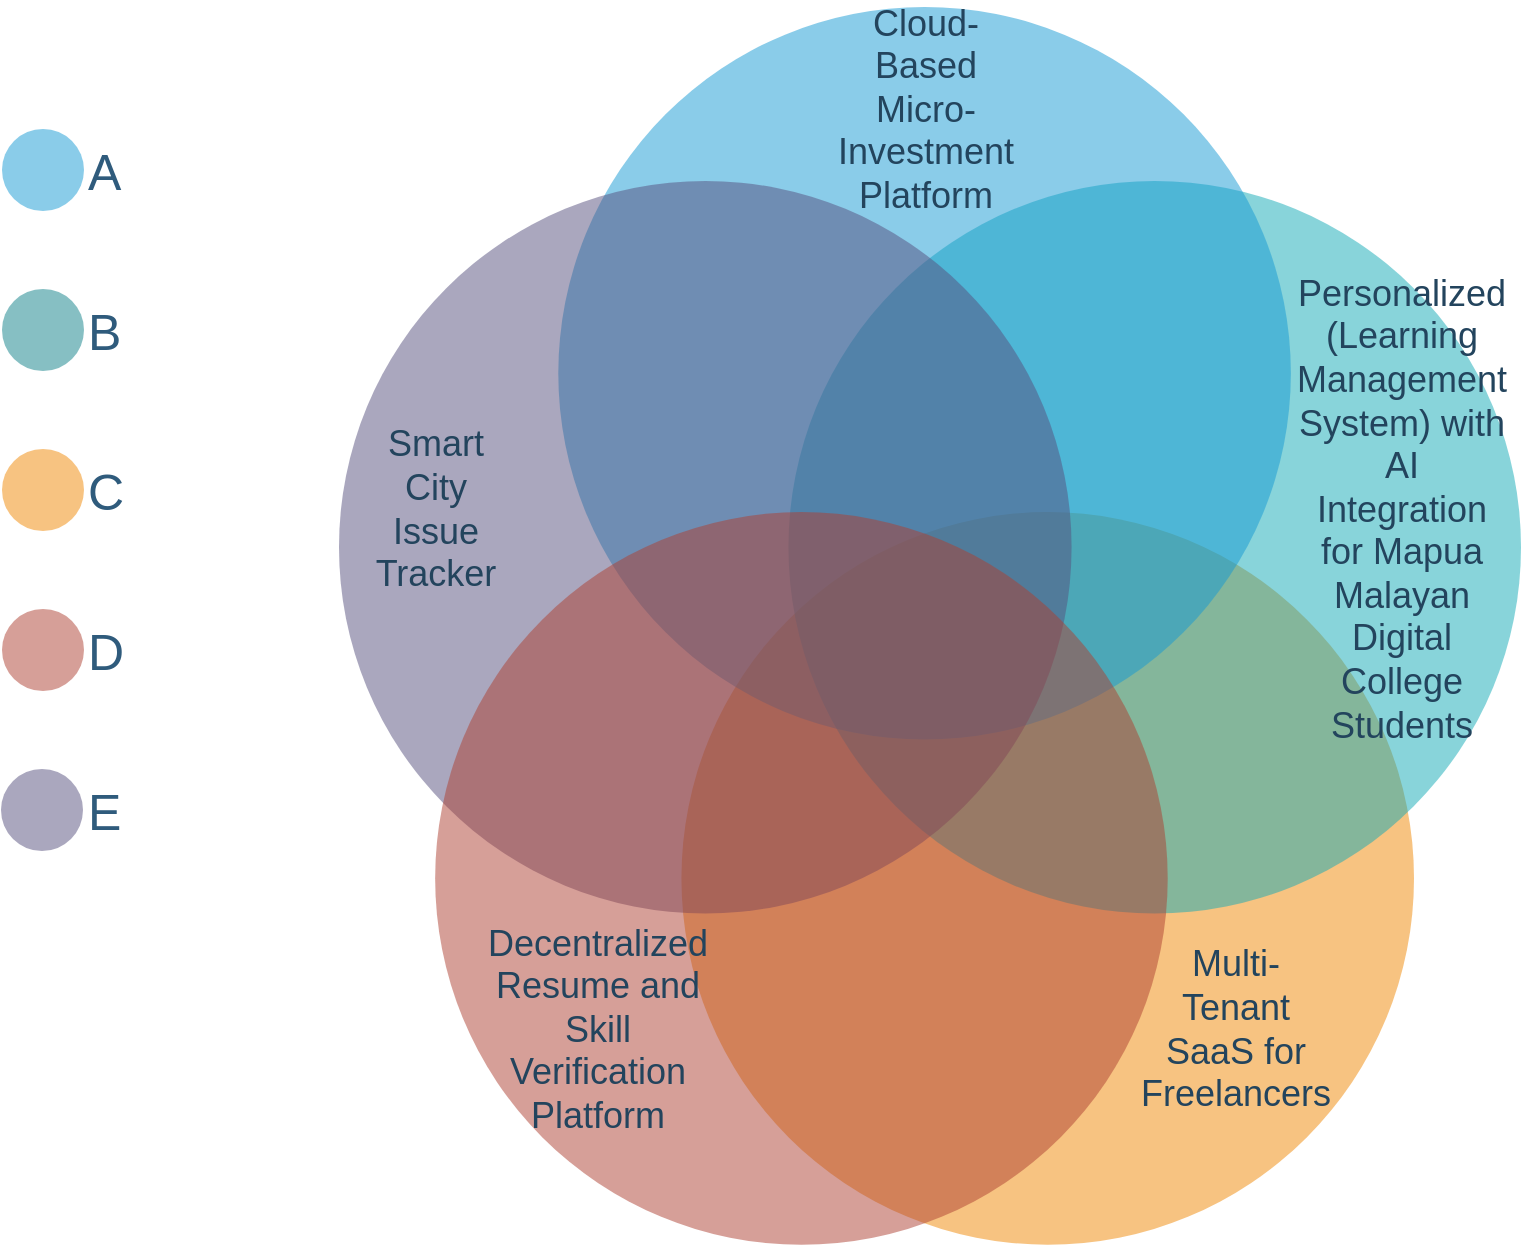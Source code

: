 <mxfile version="26.2.13" pages="2">
  <diagram id="3228e29e-7158-1315-38df-8450db1d8a1d" name="Brainstorm (With Fav Stack)">
    <mxGraphModel dx="690" dy="669" grid="1" gridSize="10" guides="1" tooltips="1" connect="1" arrows="1" fold="1" page="1" pageScale="1" pageWidth="1169" pageHeight="827" background="none" math="0" shadow="0">
      <root>
        <mxCell id="0" />
        <mxCell id="1" parent="0" />
        <mxCell id="21653" value="A" style="ellipse;whiteSpace=wrap;html=1;aspect=fixed;rounded=1;shadow=0;glass=0;labelBackgroundColor=none;strokeColor=none;strokeWidth=2;fillColor=#1699D3;gradientColor=none;fontFamily=Helvetica;fontSize=25;fontColor=#2F5B7C;align=left;opacity=50;labelPosition=right;verticalLabelPosition=middle;verticalAlign=middle;" parent="1" vertex="1">
          <mxGeometry x="205" y="171.5" width="41" height="41" as="geometry" />
        </mxCell>
        <mxCell id="21654" value="B" style="ellipse;whiteSpace=wrap;html=1;aspect=fixed;rounded=1;shadow=0;glass=0;labelBackgroundColor=none;strokeColor=none;strokeWidth=2;fillColor=#0E8088;gradientColor=none;fontFamily=Helvetica;fontSize=25;fontColor=#2F5B7C;align=left;opacity=50;labelPosition=right;verticalLabelPosition=middle;verticalAlign=middle;" parent="1" vertex="1">
          <mxGeometry x="205" y="251.5" width="41" height="41" as="geometry" />
        </mxCell>
        <mxCell id="21655" value="E" style="ellipse;whiteSpace=wrap;html=1;aspect=fixed;rounded=1;shadow=0;glass=0;labelBackgroundColor=none;strokeColor=none;strokeWidth=2;fillColor=#56517E;gradientColor=none;fontFamily=Helvetica;fontSize=25;fontColor=#2F5B7C;align=left;opacity=50;labelPosition=right;verticalLabelPosition=middle;verticalAlign=middle;" parent="1" vertex="1">
          <mxGeometry x="204.5" y="491.5" width="41" height="41" as="geometry" />
        </mxCell>
        <mxCell id="21656" value="C" style="ellipse;whiteSpace=wrap;html=1;aspect=fixed;rounded=1;shadow=0;glass=0;labelBackgroundColor=none;strokeColor=none;strokeWidth=2;fillColor=#F08705;gradientColor=none;fontFamily=Helvetica;fontSize=25;fontColor=#2F5B7C;align=left;opacity=50;labelPosition=right;verticalLabelPosition=middle;verticalAlign=middle;" parent="1" vertex="1">
          <mxGeometry x="205" y="331.5" width="41" height="41" as="geometry" />
        </mxCell>
        <mxCell id="21657" value="D" style="ellipse;whiteSpace=wrap;html=1;aspect=fixed;rounded=1;shadow=0;glass=0;labelBackgroundColor=none;strokeColor=none;strokeWidth=2;fillColor=#AE4132;gradientColor=none;fontFamily=Helvetica;fontSize=25;fontColor=#2F5B7C;align=left;opacity=50;labelPosition=right;verticalLabelPosition=middle;verticalAlign=middle;" parent="1" vertex="1">
          <mxGeometry x="205" y="411.5" width="41" height="41" as="geometry" />
        </mxCell>
        <mxCell id="21658" value="" style="group" parent="1" vertex="1" connectable="0">
          <mxGeometry x="373.5" y="110.5" width="591" height="618.836" as="geometry" />
        </mxCell>
        <mxCell id="21659" value="" style="ellipse;whiteSpace=wrap;html=1;aspect=fixed;rounded=1;shadow=0;glass=0;labelBackgroundColor=#FFFFFF;strokeColor=none;strokeWidth=2;fillColor=#F08705;gradientColor=none;fontFamily=Helvetica;fontSize=25;fontColor=#2F5B7C;align=left;opacity=50;" parent="21658" vertex="1">
          <mxGeometry x="171.218" y="252.55" width="366.286" height="366.286" as="geometry" />
        </mxCell>
        <mxCell id="21660" value="" style="ellipse;whiteSpace=wrap;html=1;aspect=fixed;rounded=1;shadow=0;glass=0;labelBackgroundColor=#FFFFFF;strokeColor=none;strokeWidth=2;fillColor=#12AAB5;gradientColor=none;fontFamily=Helvetica;fontSize=25;fontColor=#2F5B7C;align=left;opacity=50;" parent="21658" vertex="1">
          <mxGeometry x="224.714" y="86.978" width="366.286" height="366.286" as="geometry" />
        </mxCell>
        <mxCell id="21661" value="" style="ellipse;whiteSpace=wrap;html=1;aspect=fixed;rounded=1;shadow=0;glass=0;labelBackgroundColor=#FFFFFF;strokeColor=none;strokeWidth=2;fillColor=#1699D3;gradientColor=none;fontFamily=Helvetica;fontSize=25;fontColor=#2F5B7C;align=left;opacity=50;" parent="21658" vertex="1">
          <mxGeometry x="109.646" width="366.286" height="366.286" as="geometry" />
        </mxCell>
        <mxCell id="21662" value="" style="ellipse;whiteSpace=wrap;html=1;aspect=fixed;rounded=1;shadow=0;glass=0;labelBackgroundColor=#FFFFFF;strokeColor=none;strokeWidth=2;fillColor=#56517E;gradientColor=none;fontFamily=Helvetica;fontSize=25;fontColor=#2F5B7C;align=left;opacity=50;" parent="21658" vertex="1">
          <mxGeometry y="86.978" width="366.286" height="366.286" as="geometry" />
        </mxCell>
        <mxCell id="21663" value="" style="ellipse;whiteSpace=wrap;html=1;aspect=fixed;rounded=1;shadow=0;glass=0;labelBackgroundColor=#FFFFFF;strokeColor=none;strokeWidth=2;fillColor=#AE4132;gradientColor=none;fontFamily=Helvetica;fontSize=25;fontColor=#2F5B7C;align=left;opacity=50;" parent="21658" vertex="1">
          <mxGeometry x="48.075" y="252.55" width="366.286" height="366.286" as="geometry" />
        </mxCell>
        <mxCell id="21664" value="Multi-Tenant SaaS for Freelancers" style="text;html=1;strokeColor=none;fillColor=none;align=center;verticalAlign=middle;whiteSpace=wrap;rounded=0;shadow=1;labelBackgroundColor=none;fontSize=18;fontColor=#23445D;" parent="21658" vertex="1">
          <mxGeometry x="428" y="501" width="40" height="20" as="geometry" />
        </mxCell>
        <mxCell id="21668" value="Cloud-Based Micro-Investment Platform" style="text;html=1;strokeColor=none;fillColor=none;align=center;verticalAlign=middle;whiteSpace=wrap;rounded=0;shadow=1;labelBackgroundColor=none;fontSize=18;fontColor=#23445D;" parent="21658" vertex="1">
          <mxGeometry x="273" y="41" width="40" height="20" as="geometry" />
        </mxCell>
        <mxCell id="21669" value="Personalized (Learning Management System) with AI Integration for Mapua Malayan Digital College Students" style="text;html=1;strokeColor=none;fillColor=none;align=center;verticalAlign=middle;whiteSpace=wrap;rounded=0;shadow=1;labelBackgroundColor=none;fontSize=18;fontColor=#23445D;" parent="21658" vertex="1">
          <mxGeometry x="511" y="241.5" width="40" height="20" as="geometry" />
        </mxCell>
        <mxCell id="21670" value="Decentralized Resume and Skill Verification Platform" style="text;html=1;strokeColor=none;fillColor=none;align=center;verticalAlign=middle;whiteSpace=wrap;rounded=0;shadow=1;labelBackgroundColor=none;fontSize=18;fontColor=#23445D;" parent="21658" vertex="1">
          <mxGeometry x="109.5" y="501" width="40" height="20" as="geometry" />
        </mxCell>
        <mxCell id="21671" value="Smart City Issue Tracker" style="text;html=1;strokeColor=none;fillColor=none;align=center;verticalAlign=middle;whiteSpace=wrap;rounded=0;shadow=1;labelBackgroundColor=none;fontSize=18;fontColor=#23445D;" parent="21658" vertex="1">
          <mxGeometry x="28" y="241.5" width="40" height="20" as="geometry" />
        </mxCell>
      </root>
    </mxGraphModel>
  </diagram>
  <diagram id="z4N2tp0qwp5IP72WkvMV" name="Page-2">
    <mxGraphModel dx="862" dy="836" grid="1" gridSize="10" guides="1" tooltips="1" connect="1" arrows="1" fold="1" page="1" pageScale="1" pageWidth="850" pageHeight="1100" math="0" shadow="0">
      <root>
        <mxCell id="0" />
        <mxCell id="1" parent="0" />
      </root>
    </mxGraphModel>
  </diagram>
</mxfile>

